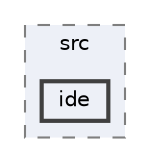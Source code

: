 digraph "packages/core/src/ide"
{
 // LATEX_PDF_SIZE
  bgcolor="transparent";
  edge [fontname=Helvetica,fontsize=10,labelfontname=Helvetica,labelfontsize=10];
  node [fontname=Helvetica,fontsize=10,shape=box,height=0.2,width=0.4];
  compound=true
  subgraph clusterdir_bdca545b7ad9837b4902ae65e63f03d5 {
    graph [ bgcolor="#edf0f7", pencolor="grey50", label="src", fontname=Helvetica,fontsize=10 style="filled,dashed", URL="dir_bdca545b7ad9837b4902ae65e63f03d5.html",tooltip=""]
  dir_2608aa2923b333c051bfc8be21db9755 [label="ide", fillcolor="#edf0f7", color="grey25", style="filled,bold", URL="dir_2608aa2923b333c051bfc8be21db9755.html",tooltip=""];
  }
}
